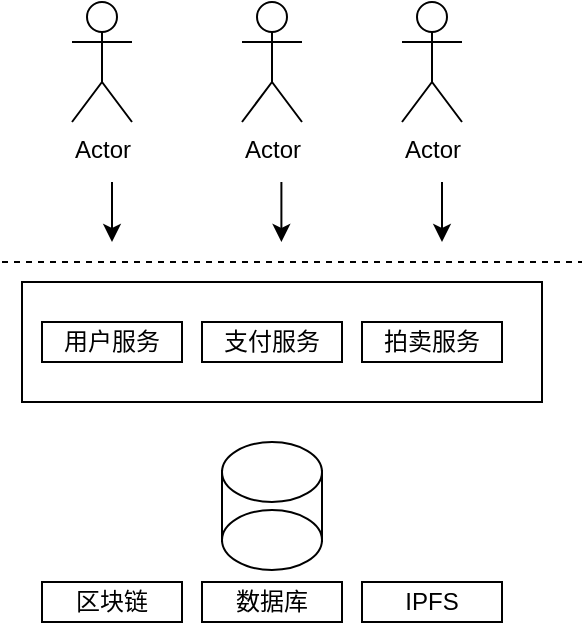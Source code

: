 <mxfile version="22.1.16" type="github">
  <diagram name="第 1 页" id="966KfxQtyM0y_blYVRLk">
    <mxGraphModel dx="248" dy="143" grid="1" gridSize="10" guides="1" tooltips="1" connect="1" arrows="1" fold="1" page="1" pageScale="1" pageWidth="827" pageHeight="1169" math="0" shadow="0">
      <root>
        <mxCell id="0" />
        <mxCell id="1" parent="0" />
        <mxCell id="8nmGEP080YQe1HcGKxn9-6" value="" style="rounded=0;whiteSpace=wrap;html=1;" vertex="1" parent="1">
          <mxGeometry x="70" y="150" width="260" height="60" as="geometry" />
        </mxCell>
        <mxCell id="8nmGEP080YQe1HcGKxn9-2" value="用户服务" style="rounded=0;whiteSpace=wrap;html=1;" vertex="1" parent="1">
          <mxGeometry x="80" y="170" width="70" height="20" as="geometry" />
        </mxCell>
        <mxCell id="8nmGEP080YQe1HcGKxn9-4" value="支付服务" style="rounded=0;whiteSpace=wrap;html=1;" vertex="1" parent="1">
          <mxGeometry x="160" y="170" width="70" height="20" as="geometry" />
        </mxCell>
        <mxCell id="8nmGEP080YQe1HcGKxn9-5" value="拍卖服务" style="rounded=0;whiteSpace=wrap;html=1;" vertex="1" parent="1">
          <mxGeometry x="240" y="170" width="70" height="20" as="geometry" />
        </mxCell>
        <mxCell id="8nmGEP080YQe1HcGKxn9-7" value="Actor" style="shape=umlActor;verticalLabelPosition=bottom;verticalAlign=top;html=1;outlineConnect=0;" vertex="1" parent="1">
          <mxGeometry x="95" y="10" width="30" height="60" as="geometry" />
        </mxCell>
        <mxCell id="8nmGEP080YQe1HcGKxn9-8" value="Actor" style="shape=umlActor;verticalLabelPosition=bottom;verticalAlign=top;html=1;outlineConnect=0;" vertex="1" parent="1">
          <mxGeometry x="180" y="10" width="30" height="60" as="geometry" />
        </mxCell>
        <mxCell id="8nmGEP080YQe1HcGKxn9-9" value="Actor" style="shape=umlActor;verticalLabelPosition=bottom;verticalAlign=top;html=1;outlineConnect=0;" vertex="1" parent="1">
          <mxGeometry x="260" y="10" width="30" height="60" as="geometry" />
        </mxCell>
        <mxCell id="8nmGEP080YQe1HcGKxn9-10" value="" style="endArrow=none;dashed=1;html=1;rounded=0;" edge="1" parent="1">
          <mxGeometry width="50" height="50" relative="1" as="geometry">
            <mxPoint x="60" y="140" as="sourcePoint" />
            <mxPoint x="350" y="140" as="targetPoint" />
          </mxGeometry>
        </mxCell>
        <mxCell id="8nmGEP080YQe1HcGKxn9-13" value="" style="endArrow=classic;html=1;rounded=0;" edge="1" parent="1">
          <mxGeometry width="50" height="50" relative="1" as="geometry">
            <mxPoint x="115" y="100" as="sourcePoint" />
            <mxPoint x="115" y="130" as="targetPoint" />
          </mxGeometry>
        </mxCell>
        <mxCell id="8nmGEP080YQe1HcGKxn9-14" value="" style="endArrow=classic;html=1;rounded=0;" edge="1" parent="1">
          <mxGeometry width="50" height="50" relative="1" as="geometry">
            <mxPoint x="199.7" y="100" as="sourcePoint" />
            <mxPoint x="199.7" y="130" as="targetPoint" />
          </mxGeometry>
        </mxCell>
        <mxCell id="8nmGEP080YQe1HcGKxn9-15" value="" style="endArrow=classic;html=1;rounded=0;" edge="1" parent="1">
          <mxGeometry width="50" height="50" relative="1" as="geometry">
            <mxPoint x="280" y="100" as="sourcePoint" />
            <mxPoint x="280" y="130" as="targetPoint" />
          </mxGeometry>
        </mxCell>
        <mxCell id="8nmGEP080YQe1HcGKxn9-18" value="区块链" style="rounded=0;whiteSpace=wrap;html=1;" vertex="1" parent="1">
          <mxGeometry x="80" y="300" width="70" height="20" as="geometry" />
        </mxCell>
        <mxCell id="8nmGEP080YQe1HcGKxn9-19" value="数据库" style="rounded=0;whiteSpace=wrap;html=1;" vertex="1" parent="1">
          <mxGeometry x="160" y="300" width="70" height="20" as="geometry" />
        </mxCell>
        <mxCell id="8nmGEP080YQe1HcGKxn9-20" value="IPFS" style="rounded=0;whiteSpace=wrap;html=1;" vertex="1" parent="1">
          <mxGeometry x="240" y="300" width="70" height="20" as="geometry" />
        </mxCell>
        <mxCell id="8nmGEP080YQe1HcGKxn9-21" value="" style="ellipse;whiteSpace=wrap;html=1;" vertex="1" parent="1">
          <mxGeometry x="170" y="230" width="50" height="30" as="geometry" />
        </mxCell>
        <mxCell id="8nmGEP080YQe1HcGKxn9-24" value="" style="line;strokeWidth=1;direction=south;html=1;" vertex="1" parent="1">
          <mxGeometry x="168" y="244" width="4" height="36" as="geometry" />
        </mxCell>
        <mxCell id="8nmGEP080YQe1HcGKxn9-26" value="" style="line;strokeWidth=1;direction=south;html=1;" vertex="1" parent="1">
          <mxGeometry x="218" y="244" width="4" height="36" as="geometry" />
        </mxCell>
        <mxCell id="8nmGEP080YQe1HcGKxn9-27" value="" style="ellipse;whiteSpace=wrap;html=1;" vertex="1" parent="1">
          <mxGeometry x="170" y="264" width="50" height="30" as="geometry" />
        </mxCell>
      </root>
    </mxGraphModel>
  </diagram>
</mxfile>
